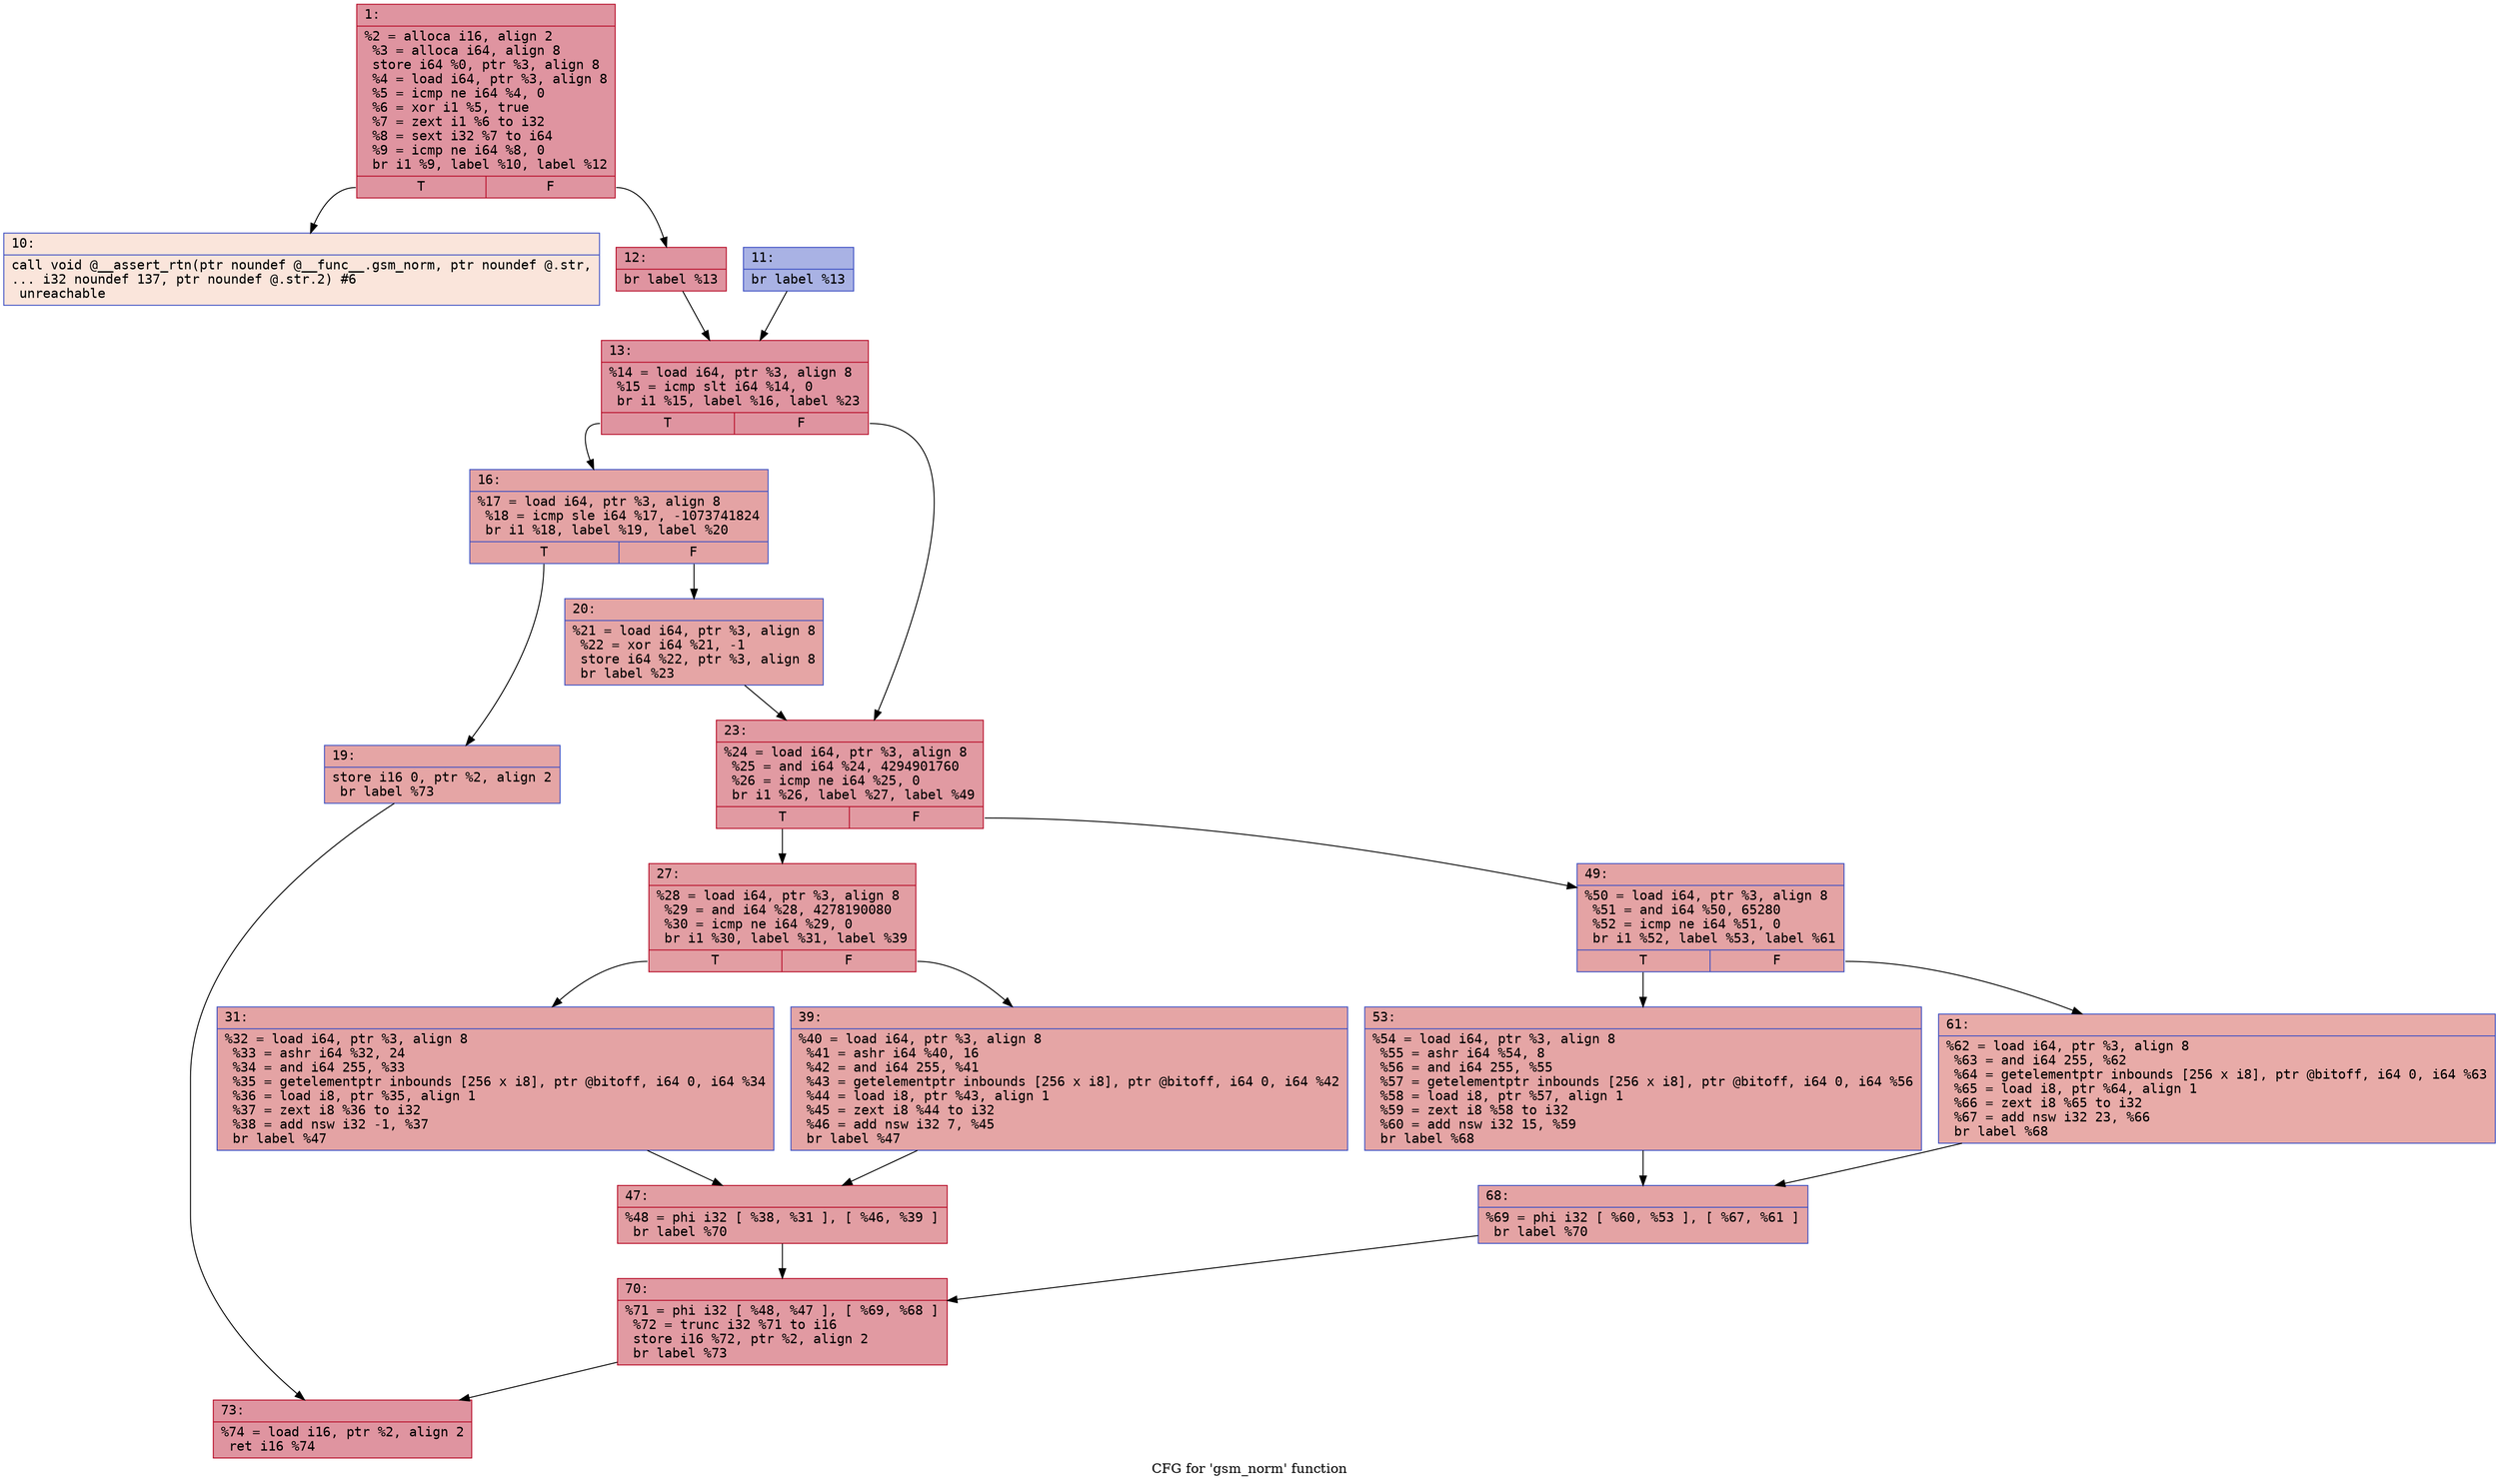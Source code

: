 digraph "CFG for 'gsm_norm' function" {
	label="CFG for 'gsm_norm' function";

	Node0x60000085e170 [shape=record,color="#b70d28ff", style=filled, fillcolor="#b70d2870" fontname="Courier",label="{1:\l|  %2 = alloca i16, align 2\l  %3 = alloca i64, align 8\l  store i64 %0, ptr %3, align 8\l  %4 = load i64, ptr %3, align 8\l  %5 = icmp ne i64 %4, 0\l  %6 = xor i1 %5, true\l  %7 = zext i1 %6 to i32\l  %8 = sext i32 %7 to i64\l  %9 = icmp ne i64 %8, 0\l  br i1 %9, label %10, label %12\l|{<s0>T|<s1>F}}"];
	Node0x60000085e170:s0 -> Node0x60000085e210[tooltip="1 -> 10\nProbability 0.00%" ];
	Node0x60000085e170:s1 -> Node0x60000085e2b0[tooltip="1 -> 12\nProbability 100.00%" ];
	Node0x60000085e210 [shape=record,color="#3d50c3ff", style=filled, fillcolor="#f4c5ad70" fontname="Courier",label="{10:\l|  call void @__assert_rtn(ptr noundef @__func__.gsm_norm, ptr noundef @.str,\l... i32 noundef 137, ptr noundef @.str.2) #6\l  unreachable\l}"];
	Node0x60000085e260 [shape=record,color="#3d50c3ff", style=filled, fillcolor="#3d50c370" fontname="Courier",label="{11:\l|  br label %13\l}"];
	Node0x60000085e260 -> Node0x60000085e300[tooltip="11 -> 13\nProbability 100.00%" ];
	Node0x60000085e2b0 [shape=record,color="#b70d28ff", style=filled, fillcolor="#b70d2870" fontname="Courier",label="{12:\l|  br label %13\l}"];
	Node0x60000085e2b0 -> Node0x60000085e300[tooltip="12 -> 13\nProbability 100.00%" ];
	Node0x60000085e300 [shape=record,color="#b70d28ff", style=filled, fillcolor="#b70d2870" fontname="Courier",label="{13:\l|  %14 = load i64, ptr %3, align 8\l  %15 = icmp slt i64 %14, 0\l  br i1 %15, label %16, label %23\l|{<s0>T|<s1>F}}"];
	Node0x60000085e300:s0 -> Node0x60000085e350[tooltip="13 -> 16\nProbability 37.50%" ];
	Node0x60000085e300:s1 -> Node0x60000085e440[tooltip="13 -> 23\nProbability 62.50%" ];
	Node0x60000085e350 [shape=record,color="#3d50c3ff", style=filled, fillcolor="#c32e3170" fontname="Courier",label="{16:\l|  %17 = load i64, ptr %3, align 8\l  %18 = icmp sle i64 %17, -1073741824\l  br i1 %18, label %19, label %20\l|{<s0>T|<s1>F}}"];
	Node0x60000085e350:s0 -> Node0x60000085e3a0[tooltip="16 -> 19\nProbability 50.00%" ];
	Node0x60000085e350:s1 -> Node0x60000085e3f0[tooltip="16 -> 20\nProbability 50.00%" ];
	Node0x60000085e3a0 [shape=record,color="#3d50c3ff", style=filled, fillcolor="#c5333470" fontname="Courier",label="{19:\l|  store i16 0, ptr %2, align 2\l  br label %73\l}"];
	Node0x60000085e3a0 -> Node0x60000085e760[tooltip="19 -> 73\nProbability 100.00%" ];
	Node0x60000085e3f0 [shape=record,color="#3d50c3ff", style=filled, fillcolor="#c5333470" fontname="Courier",label="{20:\l|  %21 = load i64, ptr %3, align 8\l  %22 = xor i64 %21, -1\l  store i64 %22, ptr %3, align 8\l  br label %23\l}"];
	Node0x60000085e3f0 -> Node0x60000085e440[tooltip="20 -> 23\nProbability 100.00%" ];
	Node0x60000085e440 [shape=record,color="#b70d28ff", style=filled, fillcolor="#bb1b2c70" fontname="Courier",label="{23:\l|  %24 = load i64, ptr %3, align 8\l  %25 = and i64 %24, 4294901760\l  %26 = icmp ne i64 %25, 0\l  br i1 %26, label %27, label %49\l|{<s0>T|<s1>F}}"];
	Node0x60000085e440:s0 -> Node0x60000085e490[tooltip="23 -> 27\nProbability 62.50%" ];
	Node0x60000085e440:s1 -> Node0x60000085e5d0[tooltip="23 -> 49\nProbability 37.50%" ];
	Node0x60000085e490 [shape=record,color="#b70d28ff", style=filled, fillcolor="#be242e70" fontname="Courier",label="{27:\l|  %28 = load i64, ptr %3, align 8\l  %29 = and i64 %28, 4278190080\l  %30 = icmp ne i64 %29, 0\l  br i1 %30, label %31, label %39\l|{<s0>T|<s1>F}}"];
	Node0x60000085e490:s0 -> Node0x60000085e4e0[tooltip="27 -> 31\nProbability 62.50%" ];
	Node0x60000085e490:s1 -> Node0x60000085e530[tooltip="27 -> 39\nProbability 37.50%" ];
	Node0x60000085e4e0 [shape=record,color="#3d50c3ff", style=filled, fillcolor="#c32e3170" fontname="Courier",label="{31:\l|  %32 = load i64, ptr %3, align 8\l  %33 = ashr i64 %32, 24\l  %34 = and i64 255, %33\l  %35 = getelementptr inbounds [256 x i8], ptr @bitoff, i64 0, i64 %34\l  %36 = load i8, ptr %35, align 1\l  %37 = zext i8 %36 to i32\l  %38 = add nsw i32 -1, %37\l  br label %47\l}"];
	Node0x60000085e4e0 -> Node0x60000085e580[tooltip="31 -> 47\nProbability 100.00%" ];
	Node0x60000085e530 [shape=record,color="#3d50c3ff", style=filled, fillcolor="#c5333470" fontname="Courier",label="{39:\l|  %40 = load i64, ptr %3, align 8\l  %41 = ashr i64 %40, 16\l  %42 = and i64 255, %41\l  %43 = getelementptr inbounds [256 x i8], ptr @bitoff, i64 0, i64 %42\l  %44 = load i8, ptr %43, align 1\l  %45 = zext i8 %44 to i32\l  %46 = add nsw i32 7, %45\l  br label %47\l}"];
	Node0x60000085e530 -> Node0x60000085e580[tooltip="39 -> 47\nProbability 100.00%" ];
	Node0x60000085e580 [shape=record,color="#b70d28ff", style=filled, fillcolor="#be242e70" fontname="Courier",label="{47:\l|  %48 = phi i32 [ %38, %31 ], [ %46, %39 ]\l  br label %70\l}"];
	Node0x60000085e580 -> Node0x60000085e710[tooltip="47 -> 70\nProbability 100.00%" ];
	Node0x60000085e5d0 [shape=record,color="#3d50c3ff", style=filled, fillcolor="#c32e3170" fontname="Courier",label="{49:\l|  %50 = load i64, ptr %3, align 8\l  %51 = and i64 %50, 65280\l  %52 = icmp ne i64 %51, 0\l  br i1 %52, label %53, label %61\l|{<s0>T|<s1>F}}"];
	Node0x60000085e5d0:s0 -> Node0x60000085e620[tooltip="49 -> 53\nProbability 62.50%" ];
	Node0x60000085e5d0:s1 -> Node0x60000085e670[tooltip="49 -> 61\nProbability 37.50%" ];
	Node0x60000085e620 [shape=record,color="#3d50c3ff", style=filled, fillcolor="#c5333470" fontname="Courier",label="{53:\l|  %54 = load i64, ptr %3, align 8\l  %55 = ashr i64 %54, 8\l  %56 = and i64 255, %55\l  %57 = getelementptr inbounds [256 x i8], ptr @bitoff, i64 0, i64 %56\l  %58 = load i8, ptr %57, align 1\l  %59 = zext i8 %58 to i32\l  %60 = add nsw i32 15, %59\l  br label %68\l}"];
	Node0x60000085e620 -> Node0x60000085e6c0[tooltip="53 -> 68\nProbability 100.00%" ];
	Node0x60000085e670 [shape=record,color="#3d50c3ff", style=filled, fillcolor="#cc403a70" fontname="Courier",label="{61:\l|  %62 = load i64, ptr %3, align 8\l  %63 = and i64 255, %62\l  %64 = getelementptr inbounds [256 x i8], ptr @bitoff, i64 0, i64 %63\l  %65 = load i8, ptr %64, align 1\l  %66 = zext i8 %65 to i32\l  %67 = add nsw i32 23, %66\l  br label %68\l}"];
	Node0x60000085e670 -> Node0x60000085e6c0[tooltip="61 -> 68\nProbability 100.00%" ];
	Node0x60000085e6c0 [shape=record,color="#3d50c3ff", style=filled, fillcolor="#c32e3170" fontname="Courier",label="{68:\l|  %69 = phi i32 [ %60, %53 ], [ %67, %61 ]\l  br label %70\l}"];
	Node0x60000085e6c0 -> Node0x60000085e710[tooltip="68 -> 70\nProbability 100.00%" ];
	Node0x60000085e710 [shape=record,color="#b70d28ff", style=filled, fillcolor="#bb1b2c70" fontname="Courier",label="{70:\l|  %71 = phi i32 [ %48, %47 ], [ %69, %68 ]\l  %72 = trunc i32 %71 to i16\l  store i16 %72, ptr %2, align 2\l  br label %73\l}"];
	Node0x60000085e710 -> Node0x60000085e760[tooltip="70 -> 73\nProbability 100.00%" ];
	Node0x60000085e760 [shape=record,color="#b70d28ff", style=filled, fillcolor="#b70d2870" fontname="Courier",label="{73:\l|  %74 = load i16, ptr %2, align 2\l  ret i16 %74\l}"];
}
